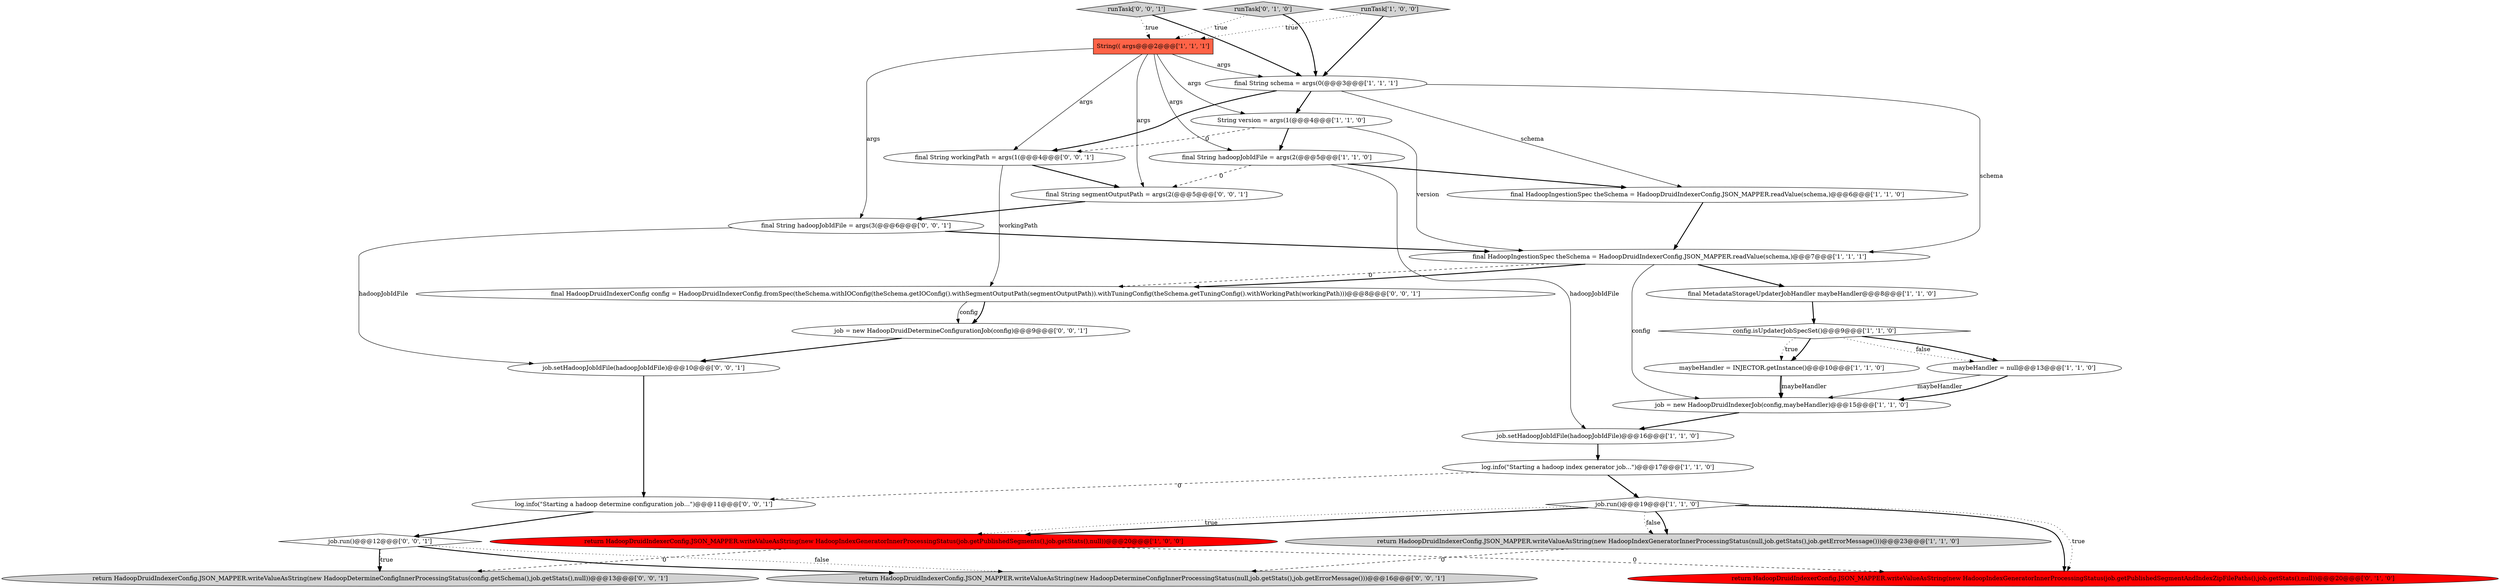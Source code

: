 digraph {
6 [style = filled, label = "final String hadoopJobIdFile = args(2(@@@5@@@['1', '1', '0']", fillcolor = white, shape = ellipse image = "AAA0AAABBB1BBB"];
24 [style = filled, label = "job.setHadoopJobIdFile(hadoopJobIdFile)@@@10@@@['0', '0', '1']", fillcolor = white, shape = ellipse image = "AAA0AAABBB3BBB"];
2 [style = filled, label = "final MetadataStorageUpdaterJobHandler maybeHandler@@@8@@@['1', '1', '0']", fillcolor = white, shape = ellipse image = "AAA0AAABBB1BBB"];
15 [style = filled, label = "String(( args@@@2@@@['1', '1', '1']", fillcolor = tomato, shape = box image = "AAA0AAABBB1BBB"];
26 [style = filled, label = "job.run()@@@12@@@['0', '0', '1']", fillcolor = white, shape = diamond image = "AAA0AAABBB3BBB"];
29 [style = filled, label = "return HadoopDruidIndexerConfig.JSON_MAPPER.writeValueAsString(new HadoopDetermineConfigInnerProcessingStatus(null,job.getStats(),job.getErrorMessage()))@@@16@@@['0', '0', '1']", fillcolor = lightgray, shape = ellipse image = "AAA0AAABBB3BBB"];
3 [style = filled, label = "return HadoopDruidIndexerConfig.JSON_MAPPER.writeValueAsString(new HadoopIndexGeneratorInnerProcessingStatus(null,job.getStats(),job.getErrorMessage()))@@@23@@@['1', '1', '0']", fillcolor = lightgray, shape = ellipse image = "AAA0AAABBB1BBB"];
20 [style = filled, label = "final String hadoopJobIdFile = args(3(@@@6@@@['0', '0', '1']", fillcolor = white, shape = ellipse image = "AAA0AAABBB3BBB"];
7 [style = filled, label = "job.setHadoopJobIdFile(hadoopJobIdFile)@@@16@@@['1', '1', '0']", fillcolor = white, shape = ellipse image = "AAA0AAABBB1BBB"];
10 [style = filled, label = "maybeHandler = INJECTOR.getInstance()@@@10@@@['1', '1', '0']", fillcolor = white, shape = ellipse image = "AAA0AAABBB1BBB"];
1 [style = filled, label = "final HadoopIngestionSpec theSchema = HadoopDruidIndexerConfig.JSON_MAPPER.readValue(schema,)@@@6@@@['1', '1', '0']", fillcolor = white, shape = ellipse image = "AAA0AAABBB1BBB"];
22 [style = filled, label = "final HadoopDruidIndexerConfig config = HadoopDruidIndexerConfig.fromSpec(theSchema.withIOConfig(theSchema.getIOConfig().withSegmentOutputPath(segmentOutputPath)).withTuningConfig(theSchema.getTuningConfig().withWorkingPath(workingPath)))@@@8@@@['0', '0', '1']", fillcolor = white, shape = ellipse image = "AAA0AAABBB3BBB"];
16 [style = filled, label = "return HadoopDruidIndexerConfig.JSON_MAPPER.writeValueAsString(new HadoopIndexGeneratorInnerProcessingStatus(job.getPublishedSegments(),job.getStats(),null))@@@20@@@['1', '0', '0']", fillcolor = red, shape = ellipse image = "AAA1AAABBB1BBB"];
25 [style = filled, label = "log.info(\"Starting a hadoop determine configuration job...\")@@@11@@@['0', '0', '1']", fillcolor = white, shape = ellipse image = "AAA0AAABBB3BBB"];
19 [style = filled, label = "final String segmentOutputPath = args(2(@@@5@@@['0', '0', '1']", fillcolor = white, shape = ellipse image = "AAA0AAABBB3BBB"];
17 [style = filled, label = "return HadoopDruidIndexerConfig.JSON_MAPPER.writeValueAsString(new HadoopIndexGeneratorInnerProcessingStatus(job.getPublishedSegmentAndIndexZipFilePaths(),job.getStats(),null))@@@20@@@['0', '1', '0']", fillcolor = red, shape = ellipse image = "AAA1AAABBB2BBB"];
14 [style = filled, label = "job.run()@@@19@@@['1', '1', '0']", fillcolor = white, shape = diamond image = "AAA0AAABBB1BBB"];
12 [style = filled, label = "config.isUpdaterJobSpecSet()@@@9@@@['1', '1', '0']", fillcolor = white, shape = diamond image = "AAA0AAABBB1BBB"];
28 [style = filled, label = "final String workingPath = args(1(@@@4@@@['0', '0', '1']", fillcolor = white, shape = ellipse image = "AAA0AAABBB3BBB"];
4 [style = filled, label = "final String schema = args(0(@@@3@@@['1', '1', '1']", fillcolor = white, shape = ellipse image = "AAA0AAABBB1BBB"];
21 [style = filled, label = "runTask['0', '0', '1']", fillcolor = lightgray, shape = diamond image = "AAA0AAABBB3BBB"];
5 [style = filled, label = "maybeHandler = null@@@13@@@['1', '1', '0']", fillcolor = white, shape = ellipse image = "AAA0AAABBB1BBB"];
27 [style = filled, label = "return HadoopDruidIndexerConfig.JSON_MAPPER.writeValueAsString(new HadoopDetermineConfigInnerProcessingStatus(config.getSchema(),job.getStats(),null))@@@13@@@['0', '0', '1']", fillcolor = lightgray, shape = ellipse image = "AAA0AAABBB3BBB"];
18 [style = filled, label = "runTask['0', '1', '0']", fillcolor = lightgray, shape = diamond image = "AAA0AAABBB2BBB"];
23 [style = filled, label = "job = new HadoopDruidDetermineConfigurationJob(config)@@@9@@@['0', '0', '1']", fillcolor = white, shape = ellipse image = "AAA0AAABBB3BBB"];
8 [style = filled, label = "runTask['1', '0', '0']", fillcolor = lightgray, shape = diamond image = "AAA0AAABBB1BBB"];
9 [style = filled, label = "String version = args(1(@@@4@@@['1', '1', '0']", fillcolor = white, shape = ellipse image = "AAA0AAABBB1BBB"];
11 [style = filled, label = "log.info(\"Starting a hadoop index generator job...\")@@@17@@@['1', '1', '0']", fillcolor = white, shape = ellipse image = "AAA0AAABBB1BBB"];
0 [style = filled, label = "final HadoopIngestionSpec theSchema = HadoopDruidIndexerConfig.JSON_MAPPER.readValue(schema,)@@@7@@@['1', '1', '1']", fillcolor = white, shape = ellipse image = "AAA0AAABBB1BBB"];
13 [style = filled, label = "job = new HadoopDruidIndexerJob(config,maybeHandler)@@@15@@@['1', '1', '0']", fillcolor = white, shape = ellipse image = "AAA0AAABBB1BBB"];
3->29 [style = dashed, label="0"];
14->16 [style = bold, label=""];
4->9 [style = bold, label=""];
14->3 [style = bold, label=""];
15->4 [style = solid, label="args"];
7->11 [style = bold, label=""];
12->5 [style = bold, label=""];
21->15 [style = dotted, label="true"];
11->14 [style = bold, label=""];
16->27 [style = dashed, label="0"];
19->20 [style = bold, label=""];
26->29 [style = bold, label=""];
26->27 [style = dotted, label="true"];
0->2 [style = bold, label=""];
20->0 [style = bold, label=""];
9->28 [style = dashed, label="0"];
18->15 [style = dotted, label="true"];
8->15 [style = dotted, label="true"];
14->17 [style = bold, label=""];
1->0 [style = bold, label=""];
22->23 [style = bold, label=""];
0->22 [style = dashed, label="0"];
15->28 [style = solid, label="args"];
2->12 [style = bold, label=""];
4->28 [style = bold, label=""];
9->6 [style = bold, label=""];
12->5 [style = dotted, label="false"];
14->3 [style = dotted, label="false"];
15->9 [style = solid, label="args"];
14->16 [style = dotted, label="true"];
6->1 [style = bold, label=""];
22->23 [style = solid, label="config"];
26->27 [style = bold, label=""];
14->17 [style = dotted, label="true"];
15->19 [style = solid, label="args"];
5->13 [style = solid, label="maybeHandler"];
12->10 [style = bold, label=""];
23->24 [style = bold, label=""];
18->4 [style = bold, label=""];
12->10 [style = dotted, label="true"];
10->13 [style = bold, label=""];
9->0 [style = solid, label="version"];
13->7 [style = bold, label=""];
24->25 [style = bold, label=""];
5->13 [style = bold, label=""];
0->22 [style = bold, label=""];
25->26 [style = bold, label=""];
6->19 [style = dashed, label="0"];
10->13 [style = solid, label="maybeHandler"];
15->6 [style = solid, label="args"];
28->19 [style = bold, label=""];
4->0 [style = solid, label="schema"];
0->13 [style = solid, label="config"];
11->25 [style = dashed, label="0"];
21->4 [style = bold, label=""];
8->4 [style = bold, label=""];
16->17 [style = dashed, label="0"];
26->29 [style = dotted, label="false"];
28->22 [style = solid, label="workingPath"];
6->7 [style = solid, label="hadoopJobIdFile"];
4->1 [style = solid, label="schema"];
20->24 [style = solid, label="hadoopJobIdFile"];
15->20 [style = solid, label="args"];
}

